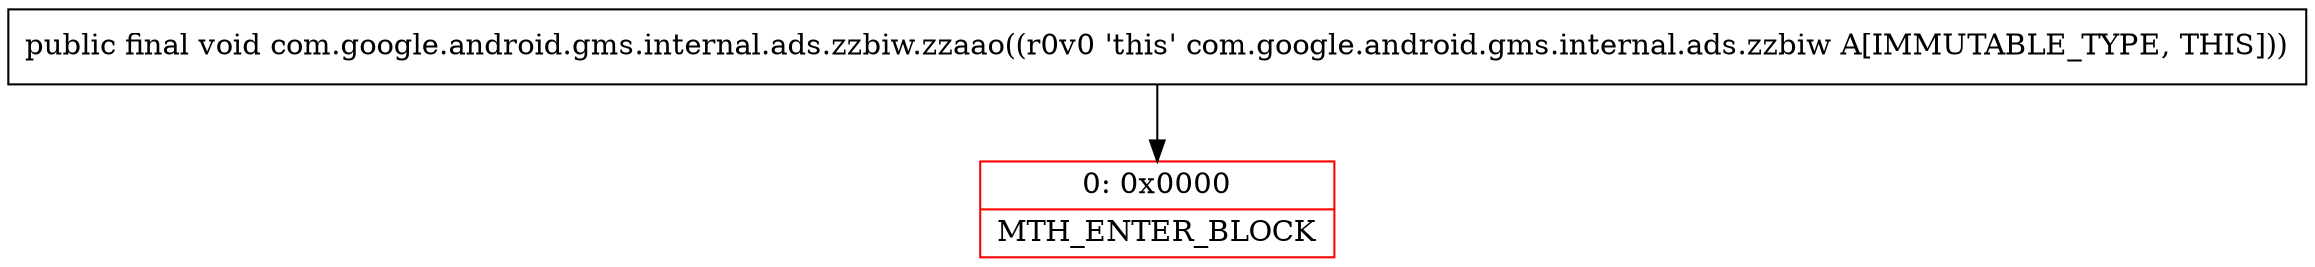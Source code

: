 digraph "CFG forcom.google.android.gms.internal.ads.zzbiw.zzaao()V" {
subgraph cluster_Region_1621895482 {
label = "R(0)";
node [shape=record,color=blue];
}
Node_0 [shape=record,color=red,label="{0\:\ 0x0000|MTH_ENTER_BLOCK\l}"];
MethodNode[shape=record,label="{public final void com.google.android.gms.internal.ads.zzbiw.zzaao((r0v0 'this' com.google.android.gms.internal.ads.zzbiw A[IMMUTABLE_TYPE, THIS])) }"];
MethodNode -> Node_0;
}

